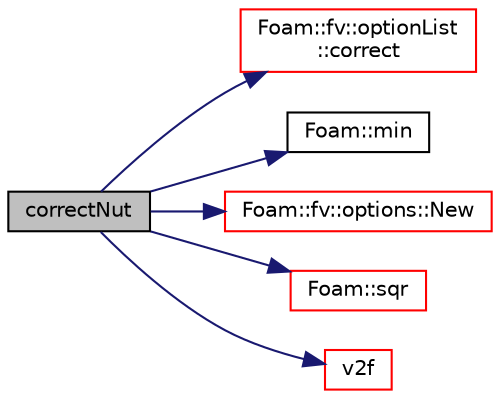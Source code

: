 digraph "correctNut"
{
  bgcolor="transparent";
  edge [fontname="Helvetica",fontsize="10",labelfontname="Helvetica",labelfontsize="10"];
  node [fontname="Helvetica",fontsize="10",shape=record];
  rankdir="LR";
  Node317 [label="correctNut",height=0.2,width=0.4,color="black", fillcolor="grey75", style="filled", fontcolor="black"];
  Node317 -> Node318 [color="midnightblue",fontsize="10",style="solid",fontname="Helvetica"];
  Node318 [label="Foam::fv::optionList\l::correct",height=0.2,width=0.4,color="red",URL="$a22669.html#ae3e6a795c3429c465e44e8953d47e34a",tooltip="Apply correction to field. "];
  Node317 -> Node329 [color="midnightblue",fontsize="10",style="solid",fontname="Helvetica"];
  Node329 [label="Foam::min",height=0.2,width=0.4,color="black",URL="$a21851.html#a253e112ad2d56d96230ff39ea7f442dc"];
  Node317 -> Node330 [color="midnightblue",fontsize="10",style="solid",fontname="Helvetica"];
  Node330 [label="Foam::fv::options::New",height=0.2,width=0.4,color="red",URL="$a22673.html#a616ee355e53d26b92cf6a39d39f5c594",tooltip="Construct fvOptions and register to datbase if not present. "];
  Node317 -> Node390 [color="midnightblue",fontsize="10",style="solid",fontname="Helvetica"];
  Node390 [label="Foam::sqr",height=0.2,width=0.4,color="red",URL="$a21851.html#a277dc11c581d53826ab5090b08f3b17b"];
  Node317 -> Node391 [color="midnightblue",fontsize="10",style="solid",fontname="Helvetica"];
  Node391 [label="v2f",height=0.2,width=0.4,color="red",URL="$a32381.html#aa86eb51a046d35be3fc2736626992962",tooltip="Construct from components. "];
}
